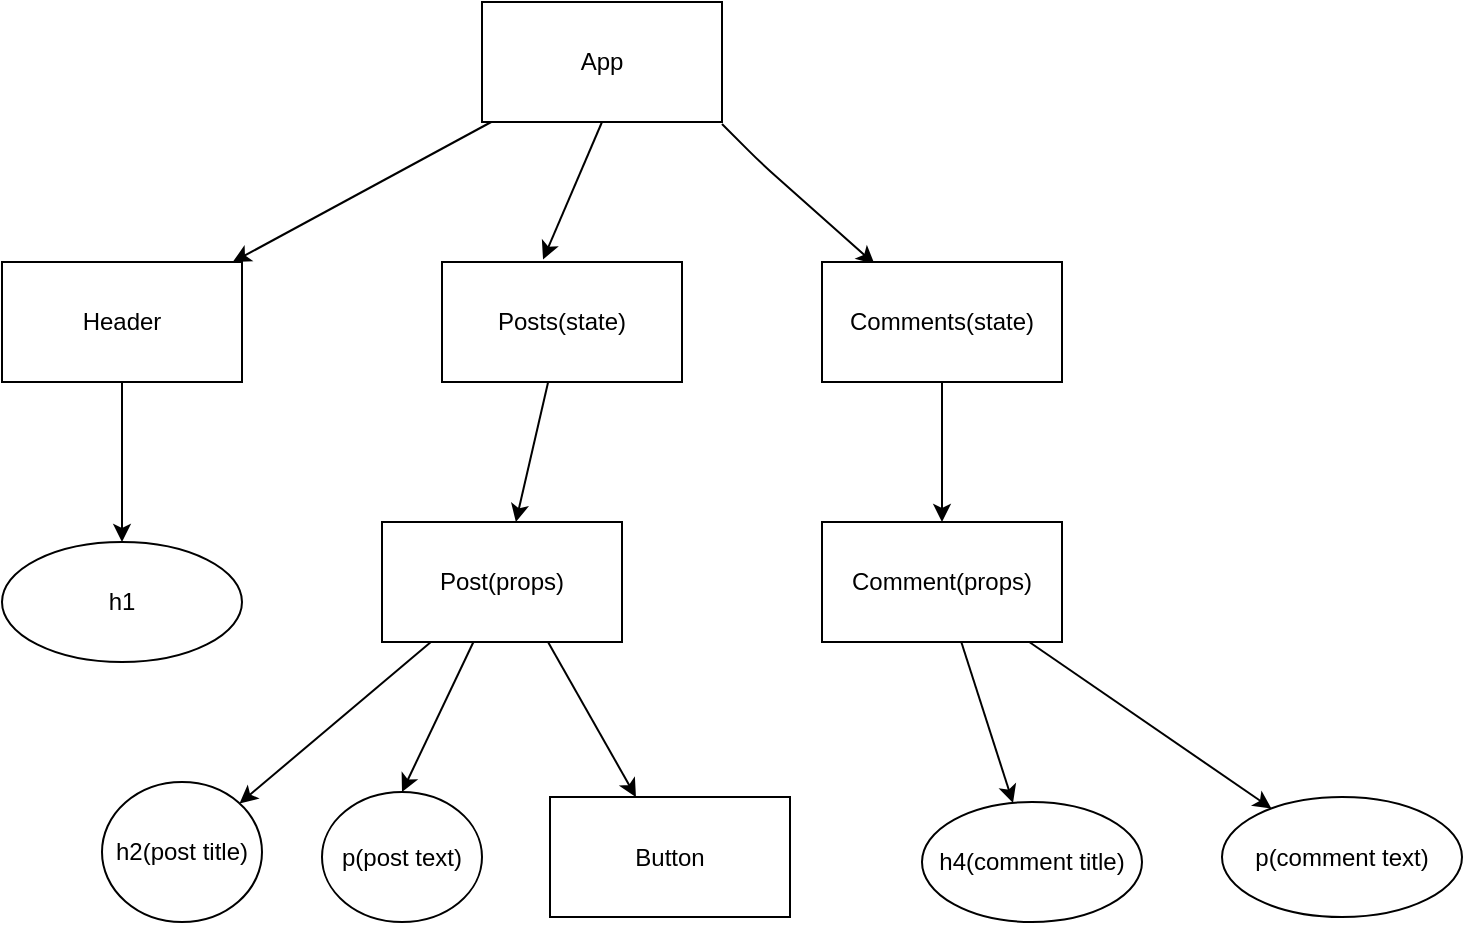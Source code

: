 <mxfile>
    <diagram id="xajUKNVqyn0DootGghAV" name="Page-1">
        <mxGraphModel dx="872" dy="823" grid="1" gridSize="10" guides="1" tooltips="1" connect="1" arrows="1" fold="1" page="1" pageScale="1" pageWidth="827" pageHeight="1169" math="0" shadow="0">
            <root>
                <mxCell id="0"/>
                <mxCell id="1" parent="0"/>
                <mxCell id="5" value="" style="edgeStyle=none;html=1;" edge="1" parent="1" source="2" target="4">
                    <mxGeometry relative="1" as="geometry"/>
                </mxCell>
                <mxCell id="10" style="edgeStyle=none;html=1;exitX=0.5;exitY=1;exitDx=0;exitDy=0;entryX=0.421;entryY=-0.021;entryDx=0;entryDy=0;entryPerimeter=0;" edge="1" parent="1" source="2" target="6">
                    <mxGeometry relative="1" as="geometry"/>
                </mxCell>
                <mxCell id="11" style="edgeStyle=none;html=1;exitX=1;exitY=1;exitDx=0;exitDy=0;" edge="1" parent="1">
                    <mxGeometry relative="1" as="geometry">
                        <mxPoint x="380" y="81" as="sourcePoint"/>
                        <mxPoint x="456.25" y="151" as="targetPoint"/>
                        <Array as="points">
                            <mxPoint x="400" y="101"/>
                        </Array>
                    </mxGeometry>
                </mxCell>
                <mxCell id="2" value="App" style="whiteSpace=wrap;html=1;" vertex="1" parent="1">
                    <mxGeometry x="260" y="20" width="120" height="60" as="geometry"/>
                </mxCell>
                <mxCell id="19" value="" style="edgeStyle=none;html=1;" edge="1" parent="1" source="4" target="18">
                    <mxGeometry relative="1" as="geometry"/>
                </mxCell>
                <mxCell id="4" value="Header" style="whiteSpace=wrap;html=1;" vertex="1" parent="1">
                    <mxGeometry x="20" y="150" width="120" height="60" as="geometry"/>
                </mxCell>
                <mxCell id="13" value="" style="edgeStyle=none;html=1;" edge="1" parent="1" source="6" target="12">
                    <mxGeometry relative="1" as="geometry"/>
                </mxCell>
                <mxCell id="6" value="Posts(state)" style="whiteSpace=wrap;html=1;" vertex="1" parent="1">
                    <mxGeometry x="240" y="150" width="120" height="60" as="geometry"/>
                </mxCell>
                <mxCell id="15" value="" style="edgeStyle=none;html=1;" edge="1" parent="1" source="8" target="14">
                    <mxGeometry relative="1" as="geometry"/>
                </mxCell>
                <mxCell id="8" value="Comments(state)" style="whiteSpace=wrap;html=1;" vertex="1" parent="1">
                    <mxGeometry x="430" y="150" width="120" height="60" as="geometry"/>
                </mxCell>
                <mxCell id="17" value="" style="edgeStyle=none;html=1;" edge="1" parent="1" target="16">
                    <mxGeometry relative="1" as="geometry">
                        <mxPoint x="293.0" y="340" as="sourcePoint"/>
                        <mxPoint x="293.0" y="620" as="targetPoint"/>
                    </mxGeometry>
                </mxCell>
                <mxCell id="22" value="" style="edgeStyle=none;html=1;" edge="1" parent="1" source="12" target="21">
                    <mxGeometry relative="1" as="geometry"/>
                </mxCell>
                <mxCell id="25" style="edgeStyle=none;html=1;entryX=0.5;entryY=0;entryDx=0;entryDy=0;" edge="1" parent="1" source="12" target="23">
                    <mxGeometry relative="1" as="geometry"/>
                </mxCell>
                <mxCell id="12" value="Post(props)" style="whiteSpace=wrap;html=1;" vertex="1" parent="1">
                    <mxGeometry x="210" y="280" width="120" height="60" as="geometry"/>
                </mxCell>
                <mxCell id="28" value="" style="edgeStyle=none;html=1;" edge="1" parent="1" source="14" target="27">
                    <mxGeometry relative="1" as="geometry"/>
                </mxCell>
                <mxCell id="30" value="" style="edgeStyle=none;html=1;" edge="1" parent="1" source="14" target="29">
                    <mxGeometry relative="1" as="geometry"/>
                </mxCell>
                <mxCell id="14" value="Comment(props)" style="whiteSpace=wrap;html=1;" vertex="1" parent="1">
                    <mxGeometry x="430" y="280" width="120" height="60" as="geometry"/>
                </mxCell>
                <mxCell id="16" value="Button" style="whiteSpace=wrap;html=1;" vertex="1" parent="1">
                    <mxGeometry x="294" y="417.5" width="120" height="60" as="geometry"/>
                </mxCell>
                <mxCell id="18" value="h1" style="ellipse;whiteSpace=wrap;html=1;" vertex="1" parent="1">
                    <mxGeometry x="20" y="290" width="120" height="60" as="geometry"/>
                </mxCell>
                <mxCell id="21" value="h2(post title)" style="ellipse;whiteSpace=wrap;html=1;" vertex="1" parent="1">
                    <mxGeometry x="70" y="410" width="80" height="70" as="geometry"/>
                </mxCell>
                <mxCell id="23" value="p(post text)" style="ellipse;whiteSpace=wrap;html=1;" vertex="1" parent="1">
                    <mxGeometry x="180" y="415" width="80" height="65" as="geometry"/>
                </mxCell>
                <mxCell id="27" value="p(comment text)" style="ellipse;whiteSpace=wrap;html=1;" vertex="1" parent="1">
                    <mxGeometry x="630" y="417.5" width="120" height="60" as="geometry"/>
                </mxCell>
                <mxCell id="29" value="h4(comment title)" style="ellipse;whiteSpace=wrap;html=1;" vertex="1" parent="1">
                    <mxGeometry x="480" y="420" width="110" height="60" as="geometry"/>
                </mxCell>
            </root>
        </mxGraphModel>
    </diagram>
</mxfile>